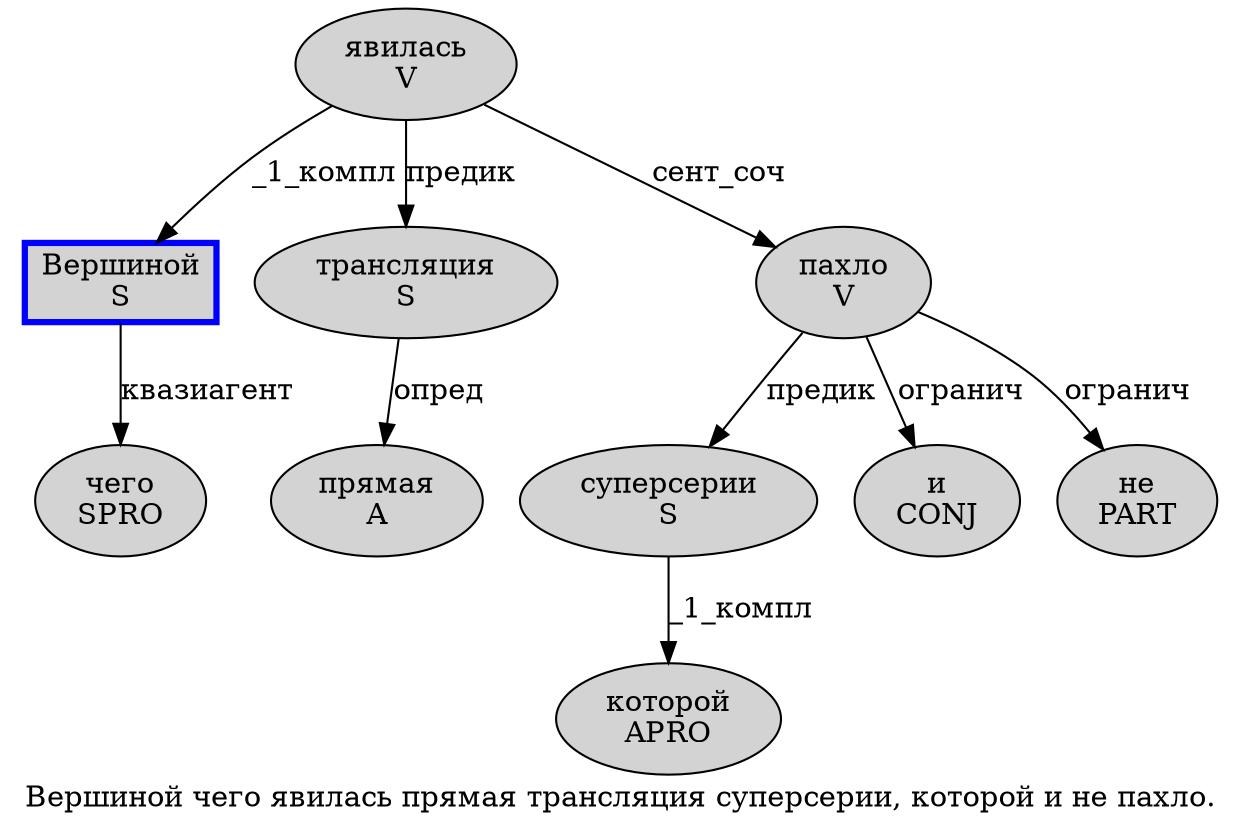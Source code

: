 digraph SENTENCE_3444 {
	graph [label="Вершиной чего явилась прямая трансляция суперсерии, которой и не пахло."]
	node [style=filled]
		0 [label="Вершиной
S" color=blue fillcolor=lightgray penwidth=3 shape=box]
		1 [label="чего
SPRO" color="" fillcolor=lightgray penwidth=1 shape=ellipse]
		2 [label="явилась
V" color="" fillcolor=lightgray penwidth=1 shape=ellipse]
		3 [label="прямая
A" color="" fillcolor=lightgray penwidth=1 shape=ellipse]
		4 [label="трансляция
S" color="" fillcolor=lightgray penwidth=1 shape=ellipse]
		5 [label="суперсерии
S" color="" fillcolor=lightgray penwidth=1 shape=ellipse]
		7 [label="которой
APRO" color="" fillcolor=lightgray penwidth=1 shape=ellipse]
		8 [label="и
CONJ" color="" fillcolor=lightgray penwidth=1 shape=ellipse]
		9 [label="не
PART" color="" fillcolor=lightgray penwidth=1 shape=ellipse]
		10 [label="пахло
V" color="" fillcolor=lightgray penwidth=1 shape=ellipse]
			0 -> 1 [label="квазиагент"]
			4 -> 3 [label="опред"]
			2 -> 0 [label="_1_компл"]
			2 -> 4 [label="предик"]
			2 -> 10 [label="сент_соч"]
			5 -> 7 [label="_1_компл"]
			10 -> 5 [label="предик"]
			10 -> 8 [label="огранич"]
			10 -> 9 [label="огранич"]
}